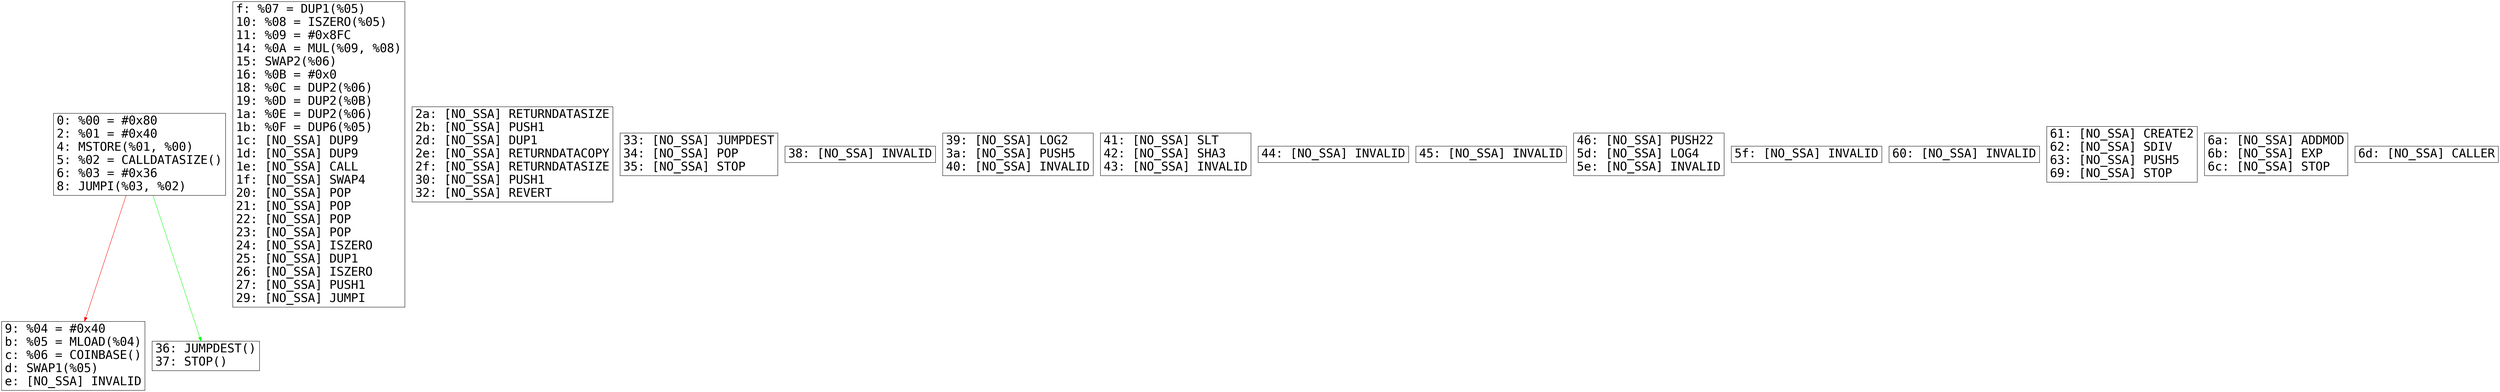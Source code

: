 digraph "graph.cfg.gv" {
	subgraph global {
		node [fontname=Courier fontsize=30.0 rank=same shape=box]
		block_0 [label="0: %00 = #0x80\l2: %01 = #0x40\l4: MSTORE(%01, %00)\l5: %02 = CALLDATASIZE()\l6: %03 = #0x36\l8: JUMPI(%03, %02)\l"]
		block_9 [label="9: %04 = #0x40\lb: %05 = MLOAD(%04)\lc: %06 = COINBASE()\ld: SWAP1(%05)\le: [NO_SSA] INVALID\l"]
		block_f [label="f: %07 = DUP1(%05)\l10: %08 = ISZERO(%05)\l11: %09 = #0x8FC\l14: %0A = MUL(%09, %08)\l15: SWAP2(%06)\l16: %0B = #0x0\l18: %0C = DUP2(%06)\l19: %0D = DUP2(%0B)\l1a: %0E = DUP2(%06)\l1b: %0F = DUP6(%05)\l1c: [NO_SSA] DUP9\l1d: [NO_SSA] DUP9\l1e: [NO_SSA] CALL\l1f: [NO_SSA] SWAP4\l20: [NO_SSA] POP\l21: [NO_SSA] POP\l22: [NO_SSA] POP\l23: [NO_SSA] POP\l24: [NO_SSA] ISZERO\l25: [NO_SSA] DUP1\l26: [NO_SSA] ISZERO\l27: [NO_SSA] PUSH1\l29: [NO_SSA] JUMPI\l"]
		block_2a [label="2a: [NO_SSA] RETURNDATASIZE\l2b: [NO_SSA] PUSH1\l2d: [NO_SSA] DUP1\l2e: [NO_SSA] RETURNDATACOPY\l2f: [NO_SSA] RETURNDATASIZE\l30: [NO_SSA] PUSH1\l32: [NO_SSA] REVERT\l"]
		block_33 [label="33: [NO_SSA] JUMPDEST\l34: [NO_SSA] POP\l35: [NO_SSA] STOP\l"]
		block_36 [label="36: JUMPDEST()\l37: STOP()\l"]
		block_38 [label="38: [NO_SSA] INVALID\l"]
		block_39 [label="39: [NO_SSA] LOG2\l3a: [NO_SSA] PUSH5\l40: [NO_SSA] INVALID\l"]
		block_41 [label="41: [NO_SSA] SLT\l42: [NO_SSA] SHA3\l43: [NO_SSA] INVALID\l"]
		block_44 [label="44: [NO_SSA] INVALID\l"]
		block_45 [label="45: [NO_SSA] INVALID\l"]
		block_46 [label="46: [NO_SSA] PUSH22\l5d: [NO_SSA] LOG4\l5e: [NO_SSA] INVALID\l"]
		block_5f [label="5f: [NO_SSA] INVALID\l"]
		block_60 [label="60: [NO_SSA] INVALID\l"]
		block_61 [label="61: [NO_SSA] CREATE2\l62: [NO_SSA] SDIV\l63: [NO_SSA] PUSH5\l69: [NO_SSA] STOP\l"]
		block_6a [label="6a: [NO_SSA] ADDMOD\l6b: [NO_SSA] EXP\l6c: [NO_SSA] STOP\l"]
		block_6d [label="6d: [NO_SSA] CALLER\l"]
	}
	block_0 -> block_9 [color=red]
	block_0 -> block_36 [color=green]
}
